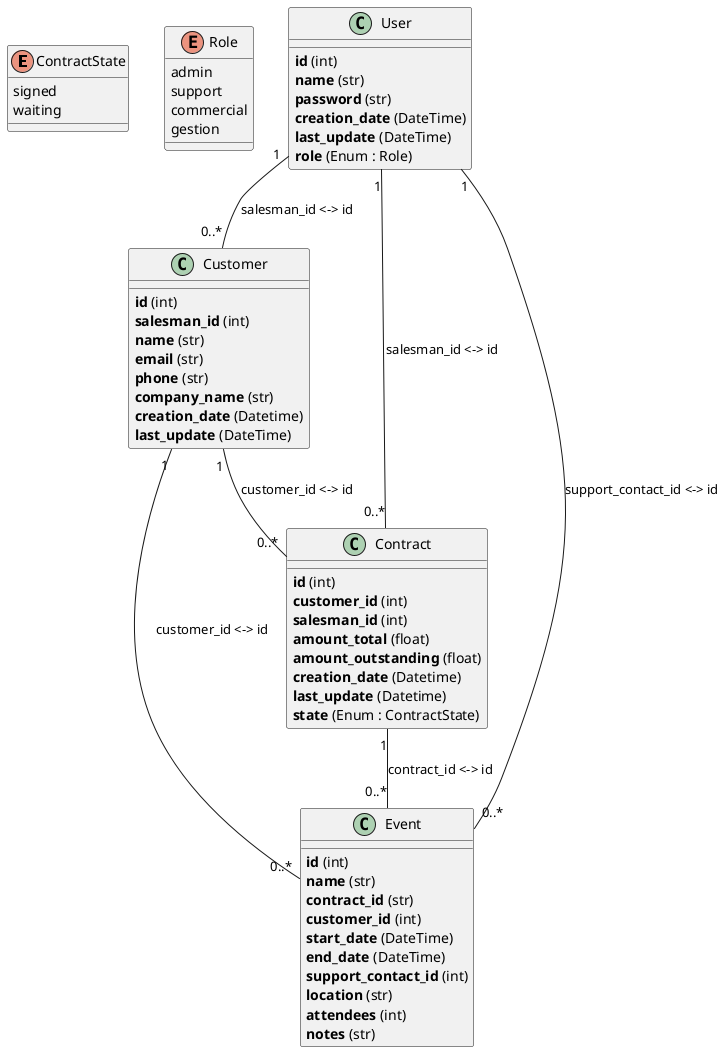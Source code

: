 @startuml

enum ContractState {
  signed
  waiting
}

enum Role {
  admin
  support
  commercial
  gestion
}

class User {
  **id** (int)
  **name** (str)
  **password** (str)
  **creation_date** (DateTime)
  **last_update** (DateTime)
  **role** (Enum : Role)
}

class Customer {
  **id** (int)
  **salesman_id** (int)
  **name** (str)
  **email** (str)
  **phone** (str)
  **company_name** (str)
  **creation_date** (Datetime)
  **last_update** (DateTime)
}

class Contract {
  **id** (int)
  **customer_id** (int)
  **salesman_id** (int)
  **amount_total** (float)
  **amount_outstanding** (float)
  **creation_date** (Datetime)
  **last_update** (Datetime)
  **state** (Enum : ContractState)
}

class Event {
  **id** (int)
  **name** (str)
  **contract_id** (str)
  **customer_id** (int)
  **start_date** (DateTime)
  **end_date** (DateTime)
  **support_contact_id** (int)
  **location** (str)
  **attendees** (int)
  **notes** (str)
}

User "1" -- "0..*" Customer : "salesman_id <-> id"
Customer "1" -- "0..*" Contract : "customer_id <-> id"
User "1" -- "0..*" Contract : "salesman_id <-> id"
Contract "1" -- "0..*" Event : "contract_id <-> id"
Customer "1" -- "0..*" Event : "customer_id <-> id"
User "1" -- "0..*" Event : "support_contact_id <-> id"

@enduml
